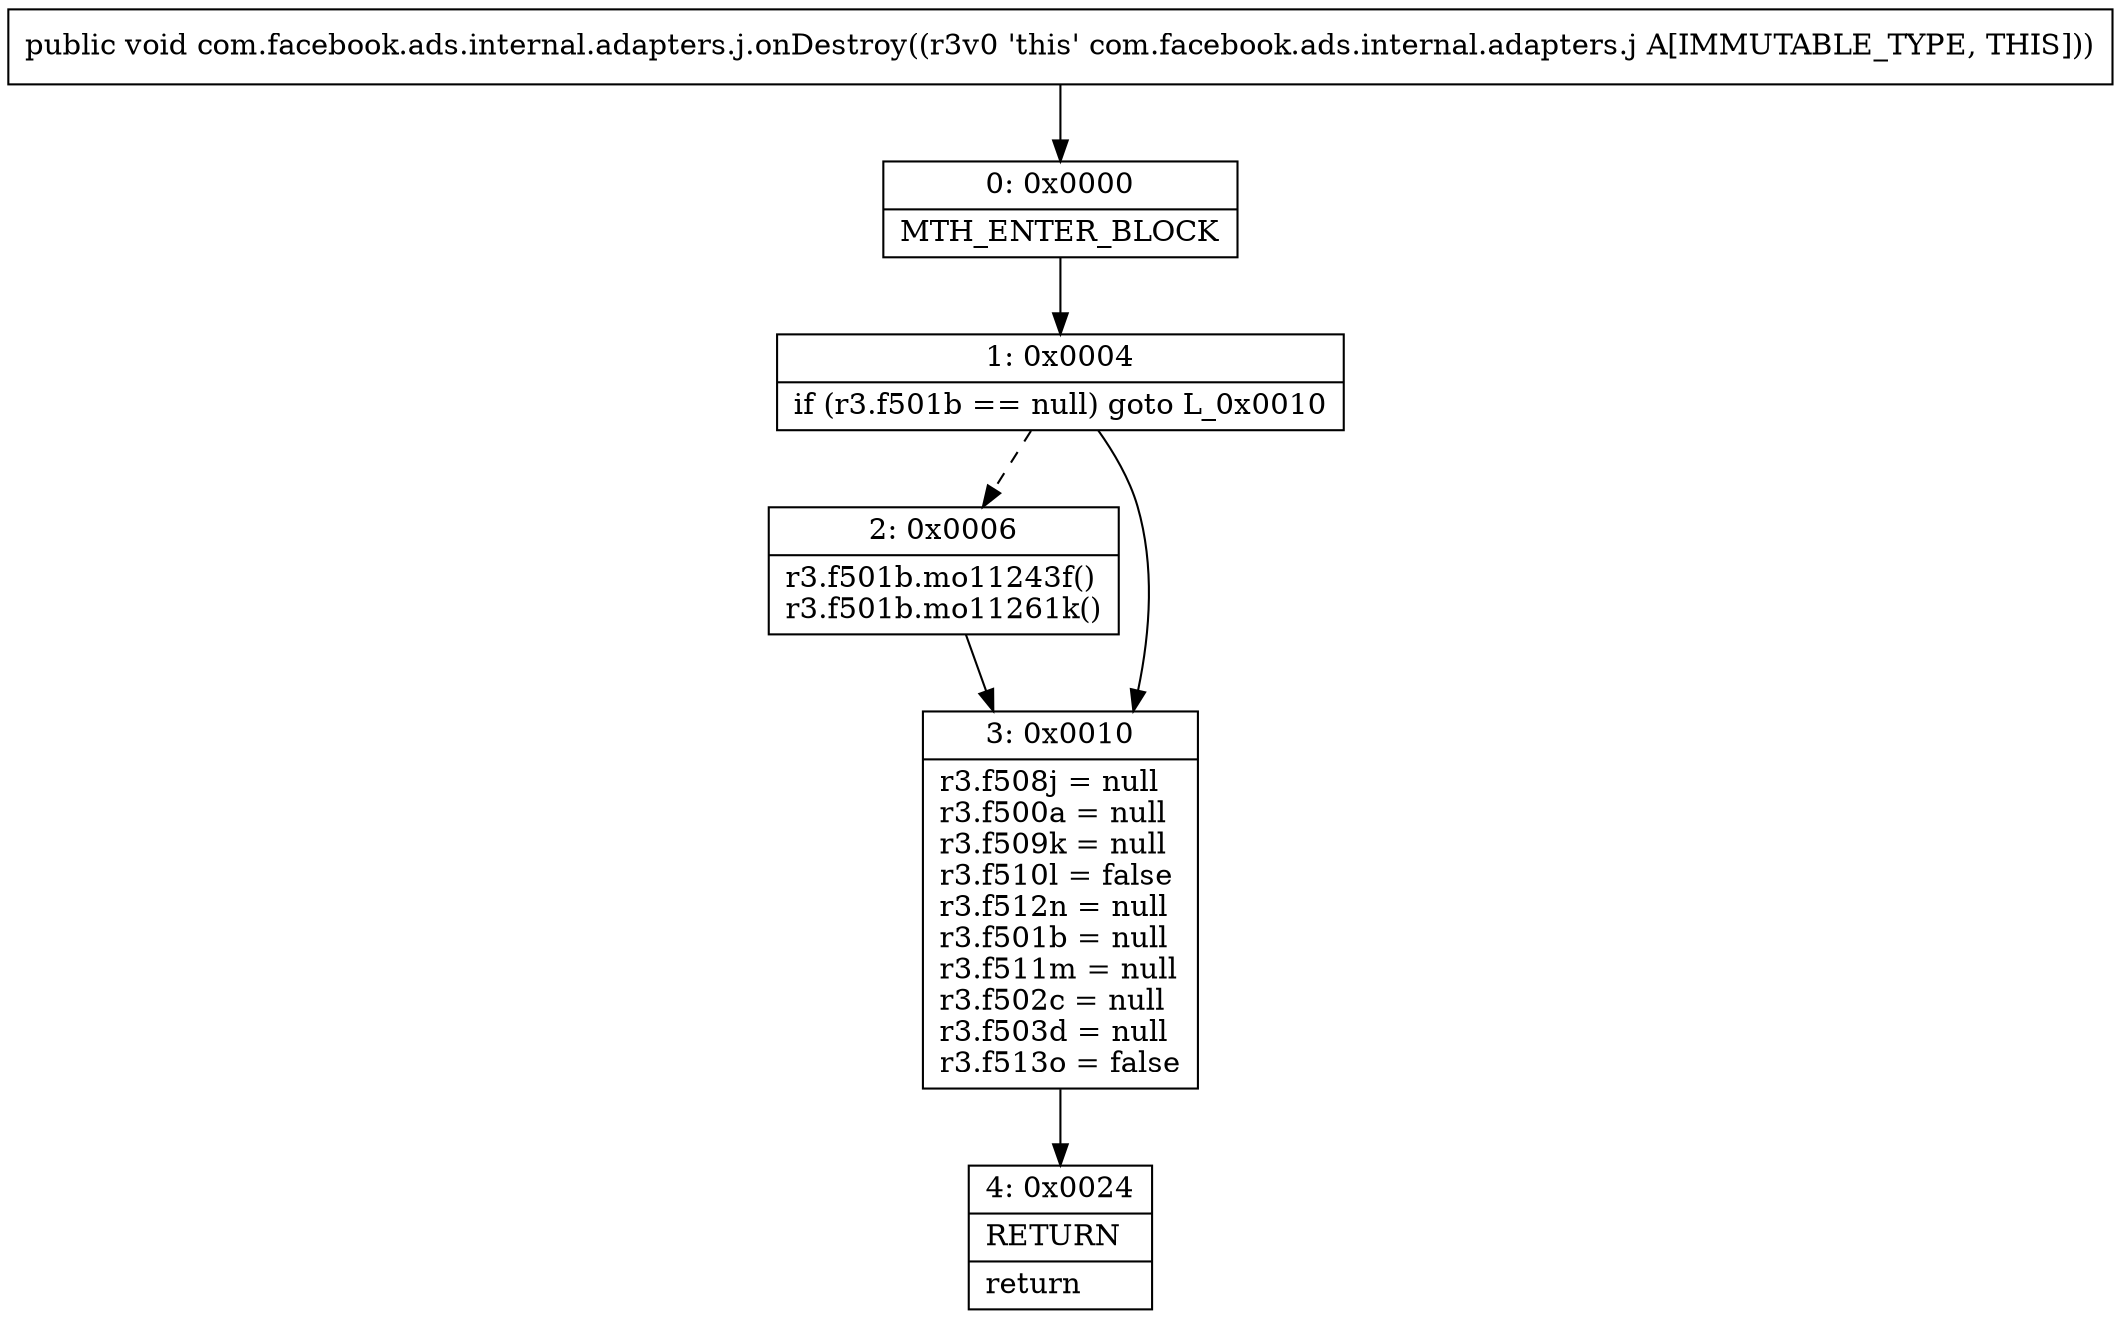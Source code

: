 digraph "CFG forcom.facebook.ads.internal.adapters.j.onDestroy()V" {
Node_0 [shape=record,label="{0\:\ 0x0000|MTH_ENTER_BLOCK\l}"];
Node_1 [shape=record,label="{1\:\ 0x0004|if (r3.f501b == null) goto L_0x0010\l}"];
Node_2 [shape=record,label="{2\:\ 0x0006|r3.f501b.mo11243f()\lr3.f501b.mo11261k()\l}"];
Node_3 [shape=record,label="{3\:\ 0x0010|r3.f508j = null\lr3.f500a = null\lr3.f509k = null\lr3.f510l = false\lr3.f512n = null\lr3.f501b = null\lr3.f511m = null\lr3.f502c = null\lr3.f503d = null\lr3.f513o = false\l}"];
Node_4 [shape=record,label="{4\:\ 0x0024|RETURN\l|return\l}"];
MethodNode[shape=record,label="{public void com.facebook.ads.internal.adapters.j.onDestroy((r3v0 'this' com.facebook.ads.internal.adapters.j A[IMMUTABLE_TYPE, THIS])) }"];
MethodNode -> Node_0;
Node_0 -> Node_1;
Node_1 -> Node_2[style=dashed];
Node_1 -> Node_3;
Node_2 -> Node_3;
Node_3 -> Node_4;
}

